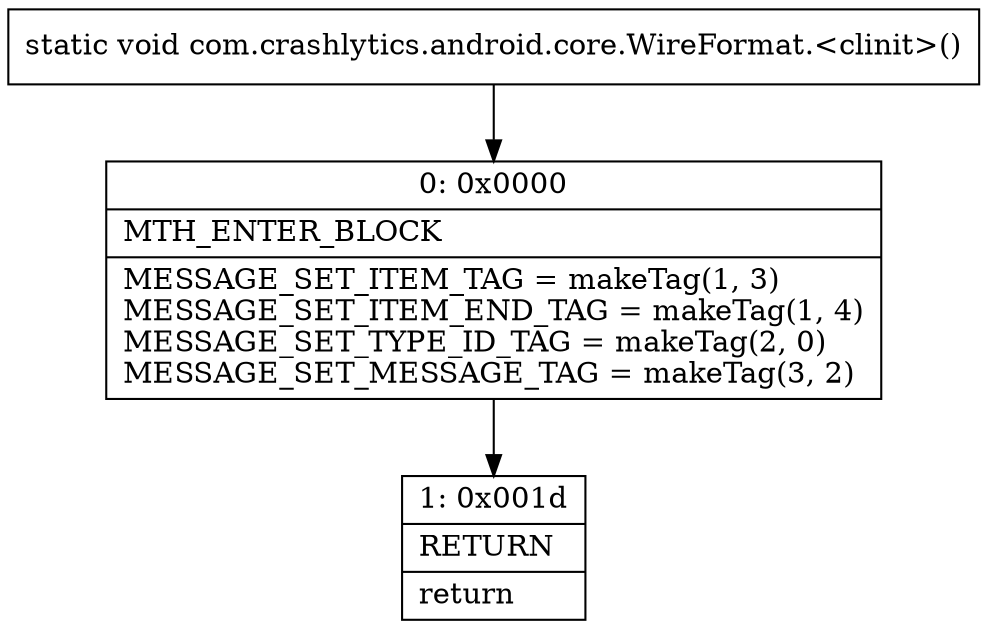 digraph "CFG forcom.crashlytics.android.core.WireFormat.\<clinit\>()V" {
Node_0 [shape=record,label="{0\:\ 0x0000|MTH_ENTER_BLOCK\l|MESSAGE_SET_ITEM_TAG = makeTag(1, 3)\lMESSAGE_SET_ITEM_END_TAG = makeTag(1, 4)\lMESSAGE_SET_TYPE_ID_TAG = makeTag(2, 0)\lMESSAGE_SET_MESSAGE_TAG = makeTag(3, 2)\l}"];
Node_1 [shape=record,label="{1\:\ 0x001d|RETURN\l|return\l}"];
MethodNode[shape=record,label="{static void com.crashlytics.android.core.WireFormat.\<clinit\>() }"];
MethodNode -> Node_0;
Node_0 -> Node_1;
}

